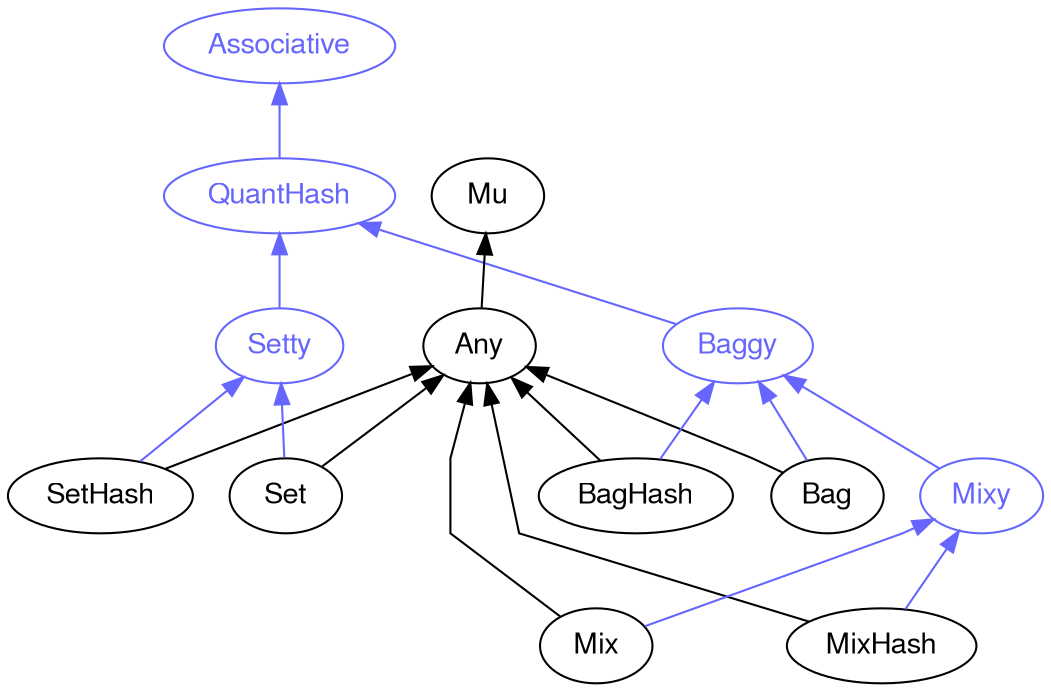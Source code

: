digraph "perl6-type-graph" {
    rankdir=BT;
    splines=polyline;
    overlap=false; 
    // Types
    "QuantHash" [color="#6666FF", fontcolor="#6666FF", href="/type/QuantHash", fontname="FreeSans"];
    "Associative" [color="#6666FF", fontcolor="#6666FF", href="/type/Associative", fontname="FreeSans"];
    "Setty" [color="#6666FF", fontcolor="#6666FF", href="/type/Setty", fontname="FreeSans"];
    "Baggy" [color="#6666FF", fontcolor="#6666FF", href="/type/Baggy", fontname="FreeSans"];
    "Mu" [color="#000000", fontcolor="#000000", href="/type/Mu", fontname="FreeSans"];
    "Any" [color="#000000", fontcolor="#000000", href="/type/Any", fontname="FreeSans"];
    "SetHash" [color="#000000", fontcolor="#000000", href="/type/SetHash", fontname="FreeSans"];
    "Set" [color="#000000", fontcolor="#000000", href="/type/Set", fontname="FreeSans"];
    "Bag" [color="#000000", fontcolor="#000000", href="/type/Bag", fontname="FreeSans"];
    "BagHash" [color="#000000", fontcolor="#000000", href="/type/BagHash", fontname="FreeSans"];
    "Mixy" [color="#6666FF", fontcolor="#6666FF", href="/type/Mixy", fontname="FreeSans"];
    "MixHash" [color="#000000", fontcolor="#000000", href="/type/MixHash", fontname="FreeSans"];
    "Mix" [color="#000000", fontcolor="#000000", href="/type/Mix", fontname="FreeSans"];

    // Superclasses
    "Any" -> "Mu" [color="#000000"];
    "SetHash" -> "Any" [color="#000000"];
    "Set" -> "Any" [color="#000000"];
    "Bag" -> "Any" [color="#000000"];
    "BagHash" -> "Any" [color="#000000"];
    "MixHash" -> "Any" [color="#000000"];
    "Mix" -> "Any" [color="#000000"];

    // Roles
    "QuantHash" -> "Associative" [color="#6666FF"];
    "Setty" -> "QuantHash" [color="#6666FF"];
    "Baggy" -> "QuantHash" [color="#6666FF"];
    "SetHash" -> "Setty" [color="#6666FF"];
    "Set" -> "Setty" [color="#6666FF"];
    "Bag" -> "Baggy" [color="#6666FF"];
    "BagHash" -> "Baggy" [color="#6666FF"];
    "Mixy" -> "Baggy" [color="#6666FF"];
    "MixHash" -> "Mixy" [color="#6666FF"];
    "Mix" -> "Mixy" [color="#6666FF"];
}
